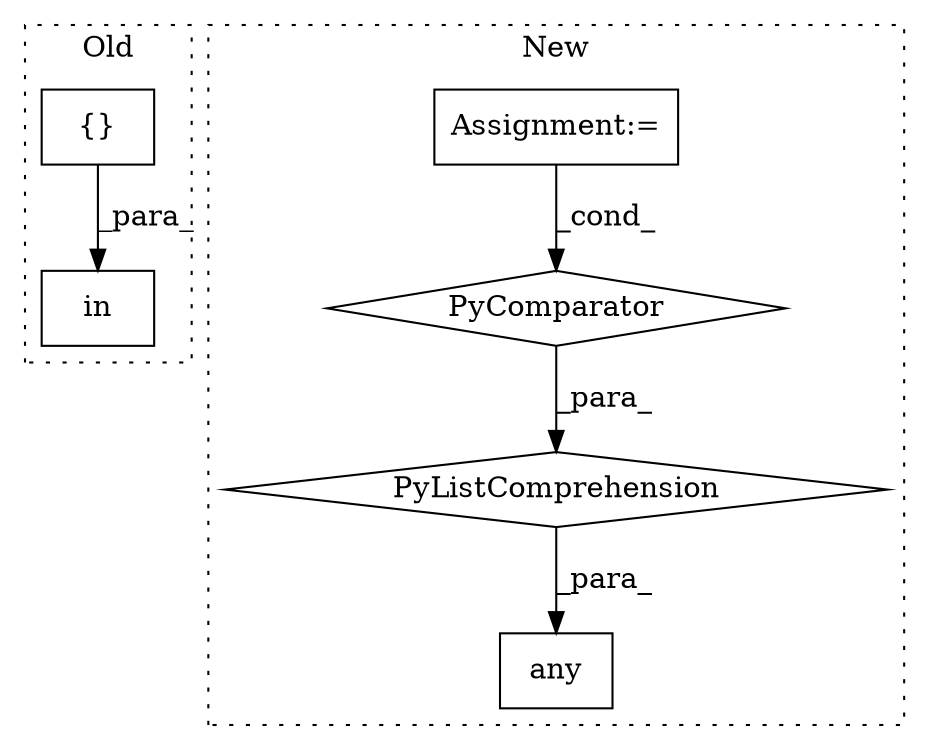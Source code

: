 digraph G {
subgraph cluster0 {
1 [label="{}" a="4" s="4479,4627" l="1,1" shape="box"];
3 [label="in" a="105" s="4740" l="18" shape="box"];
label = "Old";
style="dotted";
}
subgraph cluster1 {
2 [label="any" a="32" s="2484,2623" l="15,-5" shape="box"];
4 [label="PyListComprehension" a="109" s="2499" l="124" shape="diamond"];
5 [label="PyComparator" a="113" s="2585" l="30" shape="diamond"];
6 [label="Assignment:=" a="7" s="2585" l="30" shape="box"];
label = "New";
style="dotted";
}
1 -> 3 [label="_para_"];
4 -> 2 [label="_para_"];
5 -> 4 [label="_para_"];
6 -> 5 [label="_cond_"];
}